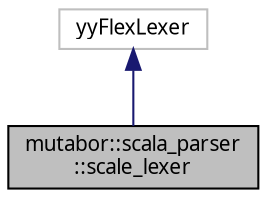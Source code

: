 digraph "mutabor::scala_parser::scale_lexer"
{
  edge [fontname="Sans",fontsize="10",labelfontname="Sans",labelfontsize="10"];
  node [fontname="Sans",fontsize="10",shape=record];
  Node0 [label="mutabor::scala_parser\l::scale_lexer",height=0.2,width=0.4,color="black", fillcolor="grey75", style="filled", fontcolor="black"];
  Node1 -> Node0 [dir="back",color="midnightblue",fontsize="10",style="solid",fontname="Sans"];
  Node1 [label="yyFlexLexer",height=0.2,width=0.4,color="grey75", fillcolor="white", style="filled"];
}

